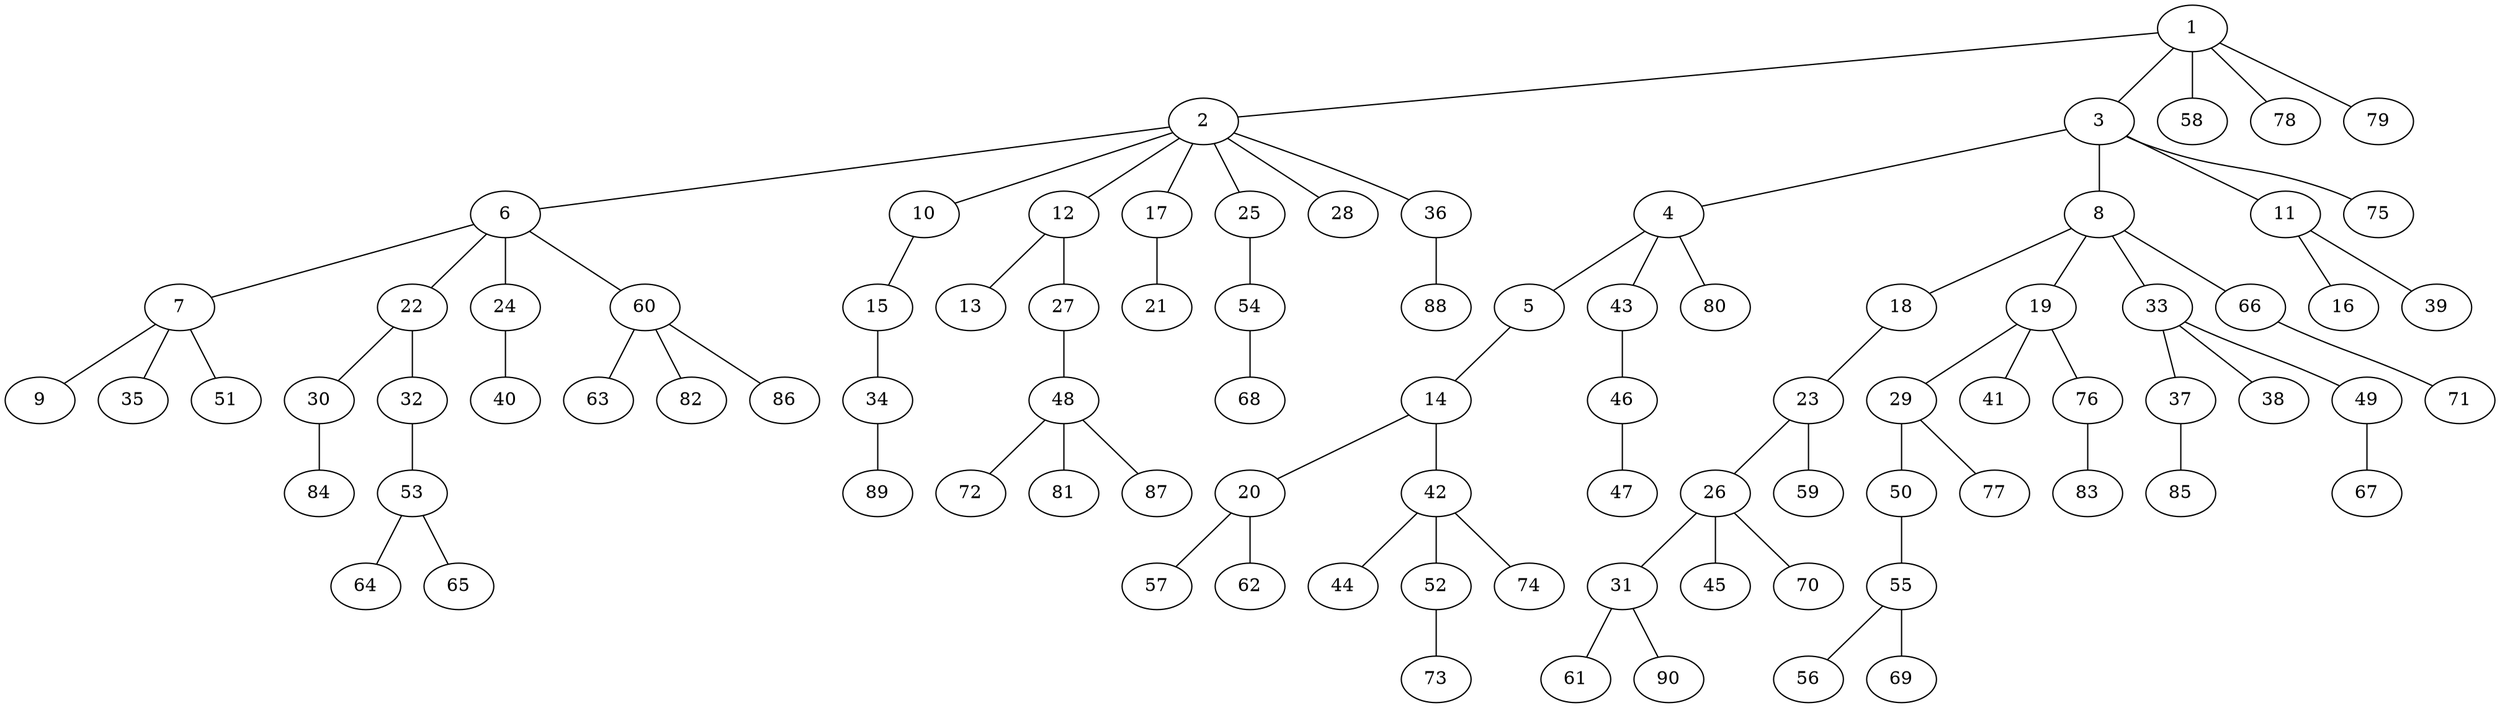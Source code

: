 graph graphname {1--2
1--3
1--58
1--78
1--79
2--6
2--10
2--12
2--17
2--25
2--28
2--36
3--4
3--8
3--11
3--75
4--5
4--43
4--80
5--14
6--7
6--22
6--24
6--60
7--9
7--35
7--51
8--18
8--19
8--33
8--66
10--15
11--16
11--39
12--13
12--27
14--20
14--42
15--34
17--21
18--23
19--29
19--41
19--76
20--57
20--62
22--30
22--32
23--26
23--59
24--40
25--54
26--31
26--45
26--70
27--48
29--50
29--77
30--84
31--61
31--90
32--53
33--37
33--38
33--49
34--89
36--88
37--85
42--44
42--52
42--74
43--46
46--47
48--72
48--81
48--87
49--67
50--55
52--73
53--64
53--65
54--68
55--56
55--69
60--63
60--82
60--86
66--71
76--83
}